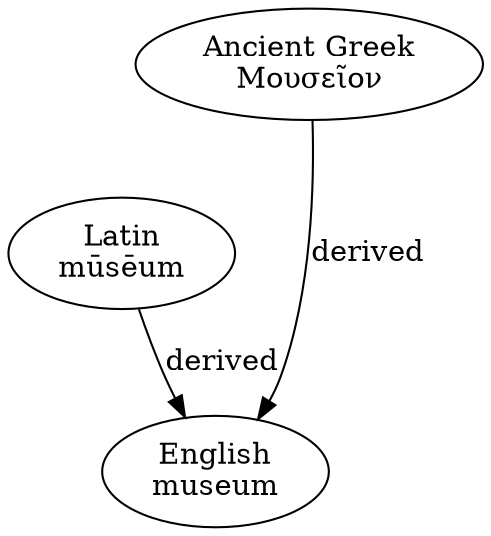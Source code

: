 digraph {
	O	[label="English
museum"];
	Der0	[label="Latin
mūsēum"];
	Der0 -> O	[label=derived,
		minlen=1];
	Der1	[label="Ancient Greek
Μουσεῖον"];
	Der1 -> O	[label=derived,
		minlen=2];
}

